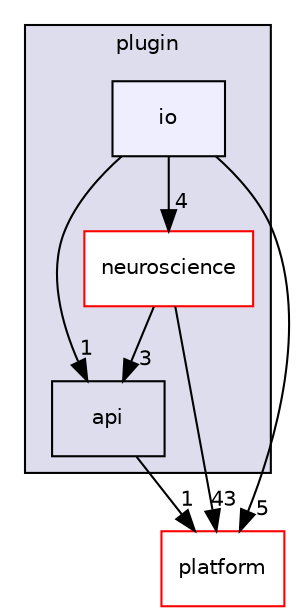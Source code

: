 digraph "bioexplorer/backend/plugins/Sonata/plugin/io" {
  compound=true
  node [ fontsize="10", fontname="Helvetica"];
  edge [ labelfontsize="10", labelfontname="Helvetica"];
  subgraph clusterdir_ad1e054ad47d824a391bc455c4fe0df7 {
    graph [ bgcolor="#ddddee", pencolor="black", label="plugin" fontname="Helvetica", fontsize="10", URL="dir_ad1e054ad47d824a391bc455c4fe0df7.html"]
  dir_3b7f3ace1299a9efd090ecc9021e4bb3 [shape=box label="api" URL="dir_3b7f3ace1299a9efd090ecc9021e4bb3.html"];
  dir_b440e75eee5fec4c8bdb898273bf5cee [shape=box label="neuroscience" fillcolor="white" style="filled" color="red" URL="dir_b440e75eee5fec4c8bdb898273bf5cee.html"];
  dir_ddd1bd9a0249165aa9190d79d3adf2ae [shape=box, label="io", style="filled", fillcolor="#eeeeff", pencolor="black", URL="dir_ddd1bd9a0249165aa9190d79d3adf2ae.html"];
  }
  dir_c5a52a81292cf9a5167198f4f346d6d9 [shape=box label="platform" fillcolor="white" style="filled" color="red" URL="dir_c5a52a81292cf9a5167198f4f346d6d9.html"];
  dir_b440e75eee5fec4c8bdb898273bf5cee->dir_3b7f3ace1299a9efd090ecc9021e4bb3 [headlabel="3", labeldistance=1.5 headhref="dir_000033_000030.html"];
  dir_b440e75eee5fec4c8bdb898273bf5cee->dir_c5a52a81292cf9a5167198f4f346d6d9 [headlabel="43", labeldistance=1.5 headhref="dir_000033_000058.html"];
  dir_ddd1bd9a0249165aa9190d79d3adf2ae->dir_3b7f3ace1299a9efd090ecc9021e4bb3 [headlabel="1", labeldistance=1.5 headhref="dir_000031_000030.html"];
  dir_ddd1bd9a0249165aa9190d79d3adf2ae->dir_b440e75eee5fec4c8bdb898273bf5cee [headlabel="4", labeldistance=1.5 headhref="dir_000031_000033.html"];
  dir_ddd1bd9a0249165aa9190d79d3adf2ae->dir_c5a52a81292cf9a5167198f4f346d6d9 [headlabel="5", labeldistance=1.5 headhref="dir_000031_000058.html"];
  dir_3b7f3ace1299a9efd090ecc9021e4bb3->dir_c5a52a81292cf9a5167198f4f346d6d9 [headlabel="1", labeldistance=1.5 headhref="dir_000030_000058.html"];
}
